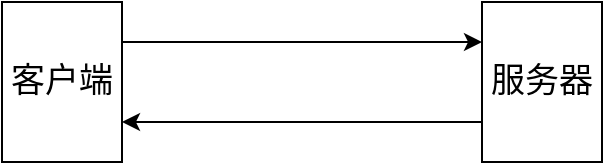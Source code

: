 <mxfile version="10.7.7" type="device"><diagram id="I_DdX8fnbcadmYsloDue" name="第 1 页"><mxGraphModel dx="951" dy="596" grid="1" gridSize="10" guides="1" tooltips="1" connect="1" arrows="1" fold="1" page="1" pageScale="1" pageWidth="827" pageHeight="1169" math="0" shadow="0"><root><mxCell id="0"/><mxCell id="1" parent="0"/><mxCell id="IKf7fa6ZT3amJLzbkgDx-3" style="edgeStyle=orthogonalEdgeStyle;rounded=0;orthogonalLoop=1;jettySize=auto;html=1;" edge="1" parent="1" source="IKf7fa6ZT3amJLzbkgDx-1" target="IKf7fa6ZT3amJLzbkgDx-2"><mxGeometry relative="1" as="geometry"><Array as="points"><mxPoint x="220" y="140"/><mxPoint x="220" y="140"/></Array></mxGeometry></mxCell><mxCell id="IKf7fa6ZT3amJLzbkgDx-1" value="&lt;font style=&quot;font-size: 17px&quot;&gt;客户端&lt;/font&gt;" style="rounded=0;whiteSpace=wrap;html=1;" vertex="1" parent="1"><mxGeometry x="40" y="120" width="60" height="80" as="geometry"/></mxCell><mxCell id="IKf7fa6ZT3amJLzbkgDx-2" value="&lt;font style=&quot;font-size: 17px&quot;&gt;服务器&lt;/font&gt;" style="rounded=0;whiteSpace=wrap;html=1;" vertex="1" parent="1"><mxGeometry x="280" y="120" width="60" height="80" as="geometry"/></mxCell><mxCell id="IKf7fa6ZT3amJLzbkgDx-5" value="" style="endArrow=classic;html=1;entryX=1;entryY=0.75;entryDx=0;entryDy=0;" edge="1" parent="1" target="IKf7fa6ZT3amJLzbkgDx-1"><mxGeometry width="50" height="50" relative="1" as="geometry"><mxPoint x="280" y="180" as="sourcePoint"/><mxPoint x="200" y="180" as="targetPoint"/></mxGeometry></mxCell></root></mxGraphModel></diagram></mxfile>
